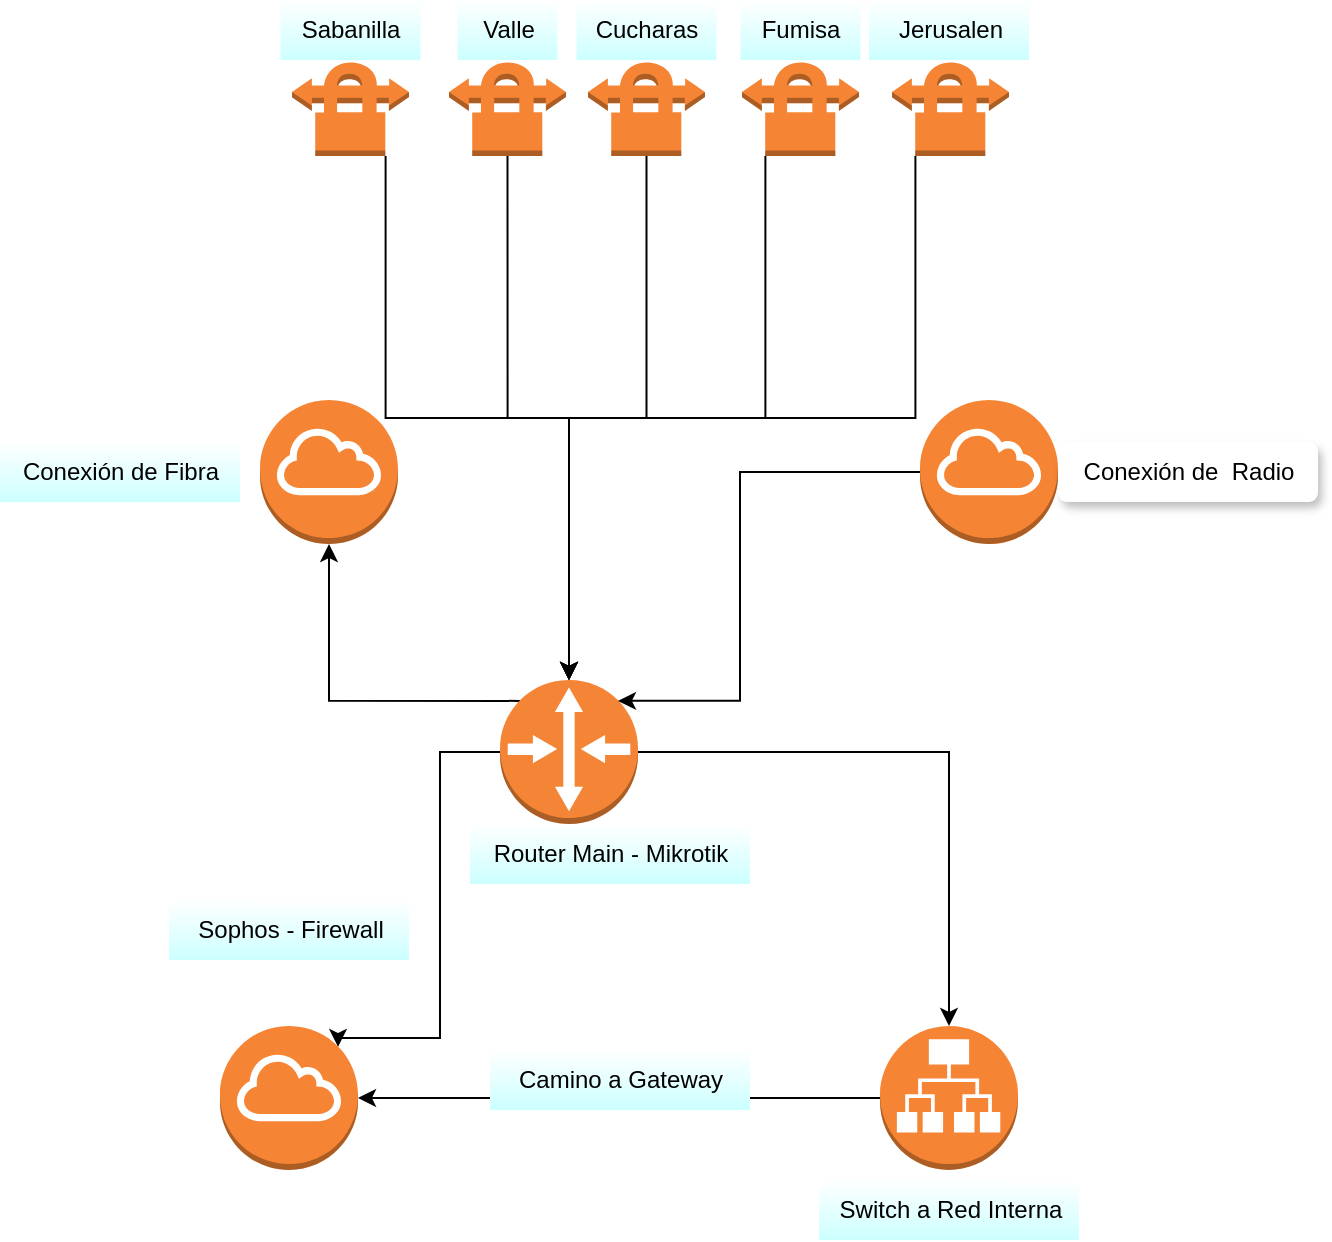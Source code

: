 <mxfile version="20.6.2" type="github">
  <diagram id="YfHggfGEkHGyY5ZpthUL" name="Página-1">
    <mxGraphModel dx="1673" dy="981" grid="1" gridSize="10" guides="1" tooltips="1" connect="1" arrows="1" fold="1" page="1" pageScale="1" pageWidth="827" pageHeight="1169" math="0" shadow="0">
      <root>
        <mxCell id="0" />
        <mxCell id="1" parent="0" />
        <mxCell id="VKb4tAb5DwJ0hD_UQ2BQ-4" style="edgeStyle=orthogonalEdgeStyle;rounded=0;orthogonalLoop=1;jettySize=auto;html=1;entryX=0.855;entryY=0.145;entryDx=0;entryDy=0;entryPerimeter=0;" edge="1" parent="1" source="VKb4tAb5DwJ0hD_UQ2BQ-1" target="VKb4tAb5DwJ0hD_UQ2BQ-17">
          <mxGeometry relative="1" as="geometry">
            <mxPoint x="299" y="549" as="targetPoint" />
            <Array as="points">
              <mxPoint x="340" y="406" />
              <mxPoint x="340" y="549" />
              <mxPoint x="289" y="549" />
            </Array>
          </mxGeometry>
        </mxCell>
        <mxCell id="VKb4tAb5DwJ0hD_UQ2BQ-7" style="edgeStyle=orthogonalEdgeStyle;rounded=0;orthogonalLoop=1;jettySize=auto;html=1;entryX=0.5;entryY=0;entryDx=0;entryDy=0;entryPerimeter=0;" edge="1" parent="1" source="VKb4tAb5DwJ0hD_UQ2BQ-1" target="VKb4tAb5DwJ0hD_UQ2BQ-6">
          <mxGeometry relative="1" as="geometry" />
        </mxCell>
        <mxCell id="VKb4tAb5DwJ0hD_UQ2BQ-12" style="edgeStyle=orthogonalEdgeStyle;rounded=0;orthogonalLoop=1;jettySize=auto;html=1;exitX=0.145;exitY=0.145;exitDx=0;exitDy=0;exitPerimeter=0;" edge="1" parent="1" source="VKb4tAb5DwJ0hD_UQ2BQ-1" target="VKb4tAb5DwJ0hD_UQ2BQ-11">
          <mxGeometry relative="1" as="geometry" />
        </mxCell>
        <mxCell id="VKb4tAb5DwJ0hD_UQ2BQ-1" value="" style="outlineConnect=0;dashed=0;verticalLabelPosition=bottom;verticalAlign=top;align=center;html=1;shape=mxgraph.aws3.router;fillColor=#F58536;gradientColor=none;" vertex="1" parent="1">
          <mxGeometry x="370" y="370" width="69" height="72" as="geometry" />
        </mxCell>
        <mxCell id="VKb4tAb5DwJ0hD_UQ2BQ-2" value="Router Main - Mikrotik" style="text;html=1;resizable=0;autosize=1;align=center;verticalAlign=middle;points=[];fillColor=default;strokeColor=none;rounded=0;gradientColor=#CCFFFF;" vertex="1" parent="1">
          <mxGeometry x="355" y="442" width="140" height="30" as="geometry" />
        </mxCell>
        <mxCell id="VKb4tAb5DwJ0hD_UQ2BQ-5" value="Sophos - Firewall&lt;br&gt;" style="text;html=1;resizable=0;autosize=1;align=center;verticalAlign=middle;points=[];fillColor=default;strokeColor=none;rounded=0;gradientColor=#CCFFFF;" vertex="1" parent="1">
          <mxGeometry x="204.5" y="480" width="120" height="30" as="geometry" />
        </mxCell>
        <mxCell id="VKb4tAb5DwJ0hD_UQ2BQ-9" style="edgeStyle=orthogonalEdgeStyle;rounded=0;orthogonalLoop=1;jettySize=auto;html=1;exitX=0;exitY=0.5;exitDx=0;exitDy=0;exitPerimeter=0;entryX=1;entryY=0.5;entryDx=0;entryDy=0;entryPerimeter=0;" edge="1" parent="1" source="VKb4tAb5DwJ0hD_UQ2BQ-6" target="VKb4tAb5DwJ0hD_UQ2BQ-17">
          <mxGeometry relative="1" as="geometry">
            <mxPoint x="264.5" y="585" as="targetPoint" />
          </mxGeometry>
        </mxCell>
        <mxCell id="VKb4tAb5DwJ0hD_UQ2BQ-6" value="" style="outlineConnect=0;dashed=0;verticalLabelPosition=bottom;verticalAlign=top;align=center;html=1;shape=mxgraph.aws3.application_load_balancer;fillColor=#F58534;gradientColor=none;" vertex="1" parent="1">
          <mxGeometry x="560" y="543" width="69" height="72" as="geometry" />
        </mxCell>
        <mxCell id="VKb4tAb5DwJ0hD_UQ2BQ-8" value="Switch a Red Interna" style="text;html=1;resizable=0;autosize=1;align=center;verticalAlign=middle;points=[];fillColor=default;strokeColor=none;rounded=0;gradientColor=#CCFFFF;" vertex="1" parent="1">
          <mxGeometry x="529.5" y="620" width="130" height="30" as="geometry" />
        </mxCell>
        <mxCell id="VKb4tAb5DwJ0hD_UQ2BQ-10" value="Camino a Gateway" style="text;html=1;resizable=0;autosize=1;align=center;verticalAlign=middle;points=[];fillColor=default;strokeColor=none;rounded=0;gradientColor=#CCFFFF;" vertex="1" parent="1">
          <mxGeometry x="365" y="555" width="130" height="30" as="geometry" />
        </mxCell>
        <mxCell id="VKb4tAb5DwJ0hD_UQ2BQ-11" value="" style="outlineConnect=0;dashed=0;verticalLabelPosition=bottom;verticalAlign=top;align=center;html=1;shape=mxgraph.aws3.internet_gateway;fillColor=#F58534;gradientColor=none;" vertex="1" parent="1">
          <mxGeometry x="250" y="230" width="69" height="72" as="geometry" />
        </mxCell>
        <mxCell id="VKb4tAb5DwJ0hD_UQ2BQ-13" value="Conexión de Fibra" style="text;html=1;resizable=0;autosize=1;align=center;verticalAlign=middle;points=[];fillColor=default;strokeColor=none;rounded=0;gradientColor=#CCFFFF;" vertex="1" parent="1">
          <mxGeometry x="120" y="251" width="120" height="30" as="geometry" />
        </mxCell>
        <mxCell id="VKb4tAb5DwJ0hD_UQ2BQ-15" style="edgeStyle=orthogonalEdgeStyle;rounded=0;orthogonalLoop=1;jettySize=auto;html=1;entryX=0.855;entryY=0.145;entryDx=0;entryDy=0;entryPerimeter=0;" edge="1" parent="1" source="VKb4tAb5DwJ0hD_UQ2BQ-14" target="VKb4tAb5DwJ0hD_UQ2BQ-1">
          <mxGeometry relative="1" as="geometry">
            <Array as="points">
              <mxPoint x="490" y="266" />
              <mxPoint x="490" y="380" />
            </Array>
          </mxGeometry>
        </mxCell>
        <mxCell id="VKb4tAb5DwJ0hD_UQ2BQ-14" value="" style="outlineConnect=0;dashed=0;verticalLabelPosition=bottom;verticalAlign=top;align=center;html=1;shape=mxgraph.aws3.internet_gateway;fillColor=#F58534;gradientColor=none;" vertex="1" parent="1">
          <mxGeometry x="580" y="230" width="69" height="72" as="geometry" />
        </mxCell>
        <mxCell id="VKb4tAb5DwJ0hD_UQ2BQ-16" value="Conexión de&amp;nbsp; Radio" style="text;html=1;resizable=0;autosize=1;align=center;verticalAlign=middle;points=[];fillColor=default;strokeColor=none;rounded=1;shadow=1;" vertex="1" parent="1">
          <mxGeometry x="649" y="251" width="130" height="30" as="geometry" />
        </mxCell>
        <mxCell id="VKb4tAb5DwJ0hD_UQ2BQ-17" value="" style="outlineConnect=0;dashed=0;verticalLabelPosition=bottom;verticalAlign=top;align=center;html=1;shape=mxgraph.aws3.internet_gateway;fillColor=#F58534;gradientColor=none;" vertex="1" parent="1">
          <mxGeometry x="230" y="543" width="69" height="72" as="geometry" />
        </mxCell>
        <mxCell id="VKb4tAb5DwJ0hD_UQ2BQ-29" style="edgeStyle=orthogonalEdgeStyle;rounded=0;orthogonalLoop=1;jettySize=auto;html=1;exitX=0.5;exitY=1;exitDx=0;exitDy=0;exitPerimeter=0;entryX=0.5;entryY=0;entryDx=0;entryDy=0;entryPerimeter=0;" edge="1" parent="1" source="VKb4tAb5DwJ0hD_UQ2BQ-18" target="VKb4tAb5DwJ0hD_UQ2BQ-1">
          <mxGeometry relative="1" as="geometry" />
        </mxCell>
        <mxCell id="VKb4tAb5DwJ0hD_UQ2BQ-18" value="" style="outlineConnect=0;dashed=0;verticalLabelPosition=bottom;verticalAlign=top;align=center;html=1;shape=mxgraph.aws3.vpn_connection;fillColor=#F58534;gradientColor=none;" vertex="1" parent="1">
          <mxGeometry x="344.5" y="60" width="58.5" height="48" as="geometry" />
        </mxCell>
        <mxCell id="VKb4tAb5DwJ0hD_UQ2BQ-30" style="edgeStyle=orthogonalEdgeStyle;rounded=0;orthogonalLoop=1;jettySize=auto;html=1;entryX=0.5;entryY=0;entryDx=0;entryDy=0;entryPerimeter=0;" edge="1" parent="1" source="VKb4tAb5DwJ0hD_UQ2BQ-19" target="VKb4tAb5DwJ0hD_UQ2BQ-1">
          <mxGeometry relative="1" as="geometry" />
        </mxCell>
        <mxCell id="VKb4tAb5DwJ0hD_UQ2BQ-19" value="" style="outlineConnect=0;dashed=0;verticalLabelPosition=bottom;verticalAlign=top;align=center;html=1;shape=mxgraph.aws3.vpn_connection;fillColor=#F58534;gradientColor=none;" vertex="1" parent="1">
          <mxGeometry x="414" y="60" width="58.5" height="48" as="geometry" />
        </mxCell>
        <mxCell id="VKb4tAb5DwJ0hD_UQ2BQ-32" style="edgeStyle=orthogonalEdgeStyle;rounded=0;orthogonalLoop=1;jettySize=auto;html=1;exitX=0.2;exitY=1;exitDx=0;exitDy=0;exitPerimeter=0;entryX=0.5;entryY=0;entryDx=0;entryDy=0;entryPerimeter=0;" edge="1" parent="1" source="VKb4tAb5DwJ0hD_UQ2BQ-20" target="VKb4tAb5DwJ0hD_UQ2BQ-1">
          <mxGeometry relative="1" as="geometry" />
        </mxCell>
        <mxCell id="VKb4tAb5DwJ0hD_UQ2BQ-20" value="" style="outlineConnect=0;dashed=0;verticalLabelPosition=bottom;verticalAlign=top;align=center;html=1;shape=mxgraph.aws3.vpn_connection;fillColor=#F58534;gradientColor=none;" vertex="1" parent="1">
          <mxGeometry x="491" y="60" width="58.5" height="48" as="geometry" />
        </mxCell>
        <mxCell id="VKb4tAb5DwJ0hD_UQ2BQ-28" style="edgeStyle=orthogonalEdgeStyle;rounded=0;orthogonalLoop=1;jettySize=auto;html=1;exitX=0.8;exitY=1;exitDx=0;exitDy=0;exitPerimeter=0;" edge="1" parent="1" source="VKb4tAb5DwJ0hD_UQ2BQ-21" target="VKb4tAb5DwJ0hD_UQ2BQ-1">
          <mxGeometry relative="1" as="geometry" />
        </mxCell>
        <mxCell id="VKb4tAb5DwJ0hD_UQ2BQ-21" value="" style="outlineConnect=0;dashed=0;verticalLabelPosition=bottom;verticalAlign=top;align=center;html=1;shape=mxgraph.aws3.vpn_connection;fillColor=#F58534;gradientColor=none;" vertex="1" parent="1">
          <mxGeometry x="266" y="60" width="58.5" height="48" as="geometry" />
        </mxCell>
        <mxCell id="VKb4tAb5DwJ0hD_UQ2BQ-22" value="Sabanilla" style="text;html=1;resizable=0;autosize=1;align=center;verticalAlign=middle;points=[];fillColor=default;strokeColor=none;rounded=0;gradientColor=#CCFFFF;" vertex="1" parent="1">
          <mxGeometry x="260.25" y="30" width="70" height="30" as="geometry" />
        </mxCell>
        <mxCell id="VKb4tAb5DwJ0hD_UQ2BQ-23" value="Valle" style="text;html=1;resizable=0;autosize=1;align=center;verticalAlign=middle;points=[];fillColor=default;strokeColor=none;rounded=0;gradientColor=#CCFFFF;" vertex="1" parent="1">
          <mxGeometry x="348.75" y="30" width="50" height="30" as="geometry" />
        </mxCell>
        <mxCell id="VKb4tAb5DwJ0hD_UQ2BQ-24" value="Cucharas" style="text;html=1;resizable=0;autosize=1;align=center;verticalAlign=middle;points=[];fillColor=default;strokeColor=none;rounded=0;gradientColor=#CCFFFF;" vertex="1" parent="1">
          <mxGeometry x="408.25" y="30" width="70" height="30" as="geometry" />
        </mxCell>
        <mxCell id="VKb4tAb5DwJ0hD_UQ2BQ-25" value="Fumisa" style="text;html=1;resizable=0;autosize=1;align=center;verticalAlign=middle;points=[];fillColor=default;strokeColor=none;rounded=0;gradientColor=#CCFFFF;" vertex="1" parent="1">
          <mxGeometry x="490.25" y="30" width="60" height="30" as="geometry" />
        </mxCell>
        <mxCell id="VKb4tAb5DwJ0hD_UQ2BQ-33" style="edgeStyle=orthogonalEdgeStyle;rounded=0;orthogonalLoop=1;jettySize=auto;html=1;exitX=0.2;exitY=1;exitDx=0;exitDy=0;exitPerimeter=0;entryX=0.5;entryY=0;entryDx=0;entryDy=0;entryPerimeter=0;" edge="1" parent="1" source="VKb4tAb5DwJ0hD_UQ2BQ-26" target="VKb4tAb5DwJ0hD_UQ2BQ-1">
          <mxGeometry relative="1" as="geometry" />
        </mxCell>
        <mxCell id="VKb4tAb5DwJ0hD_UQ2BQ-26" value="" style="outlineConnect=0;dashed=0;verticalLabelPosition=bottom;verticalAlign=top;align=center;html=1;shape=mxgraph.aws3.vpn_connection;fillColor=#F58534;gradientColor=none;" vertex="1" parent="1">
          <mxGeometry x="566" y="60" width="58.5" height="48" as="geometry" />
        </mxCell>
        <mxCell id="VKb4tAb5DwJ0hD_UQ2BQ-27" value="Jerusalen" style="text;html=1;resizable=0;autosize=1;align=center;verticalAlign=middle;points=[];fillColor=default;strokeColor=none;rounded=0;gradientColor=#CCFFFF;" vertex="1" parent="1">
          <mxGeometry x="554.5" y="30" width="80" height="30" as="geometry" />
        </mxCell>
      </root>
    </mxGraphModel>
  </diagram>
</mxfile>
